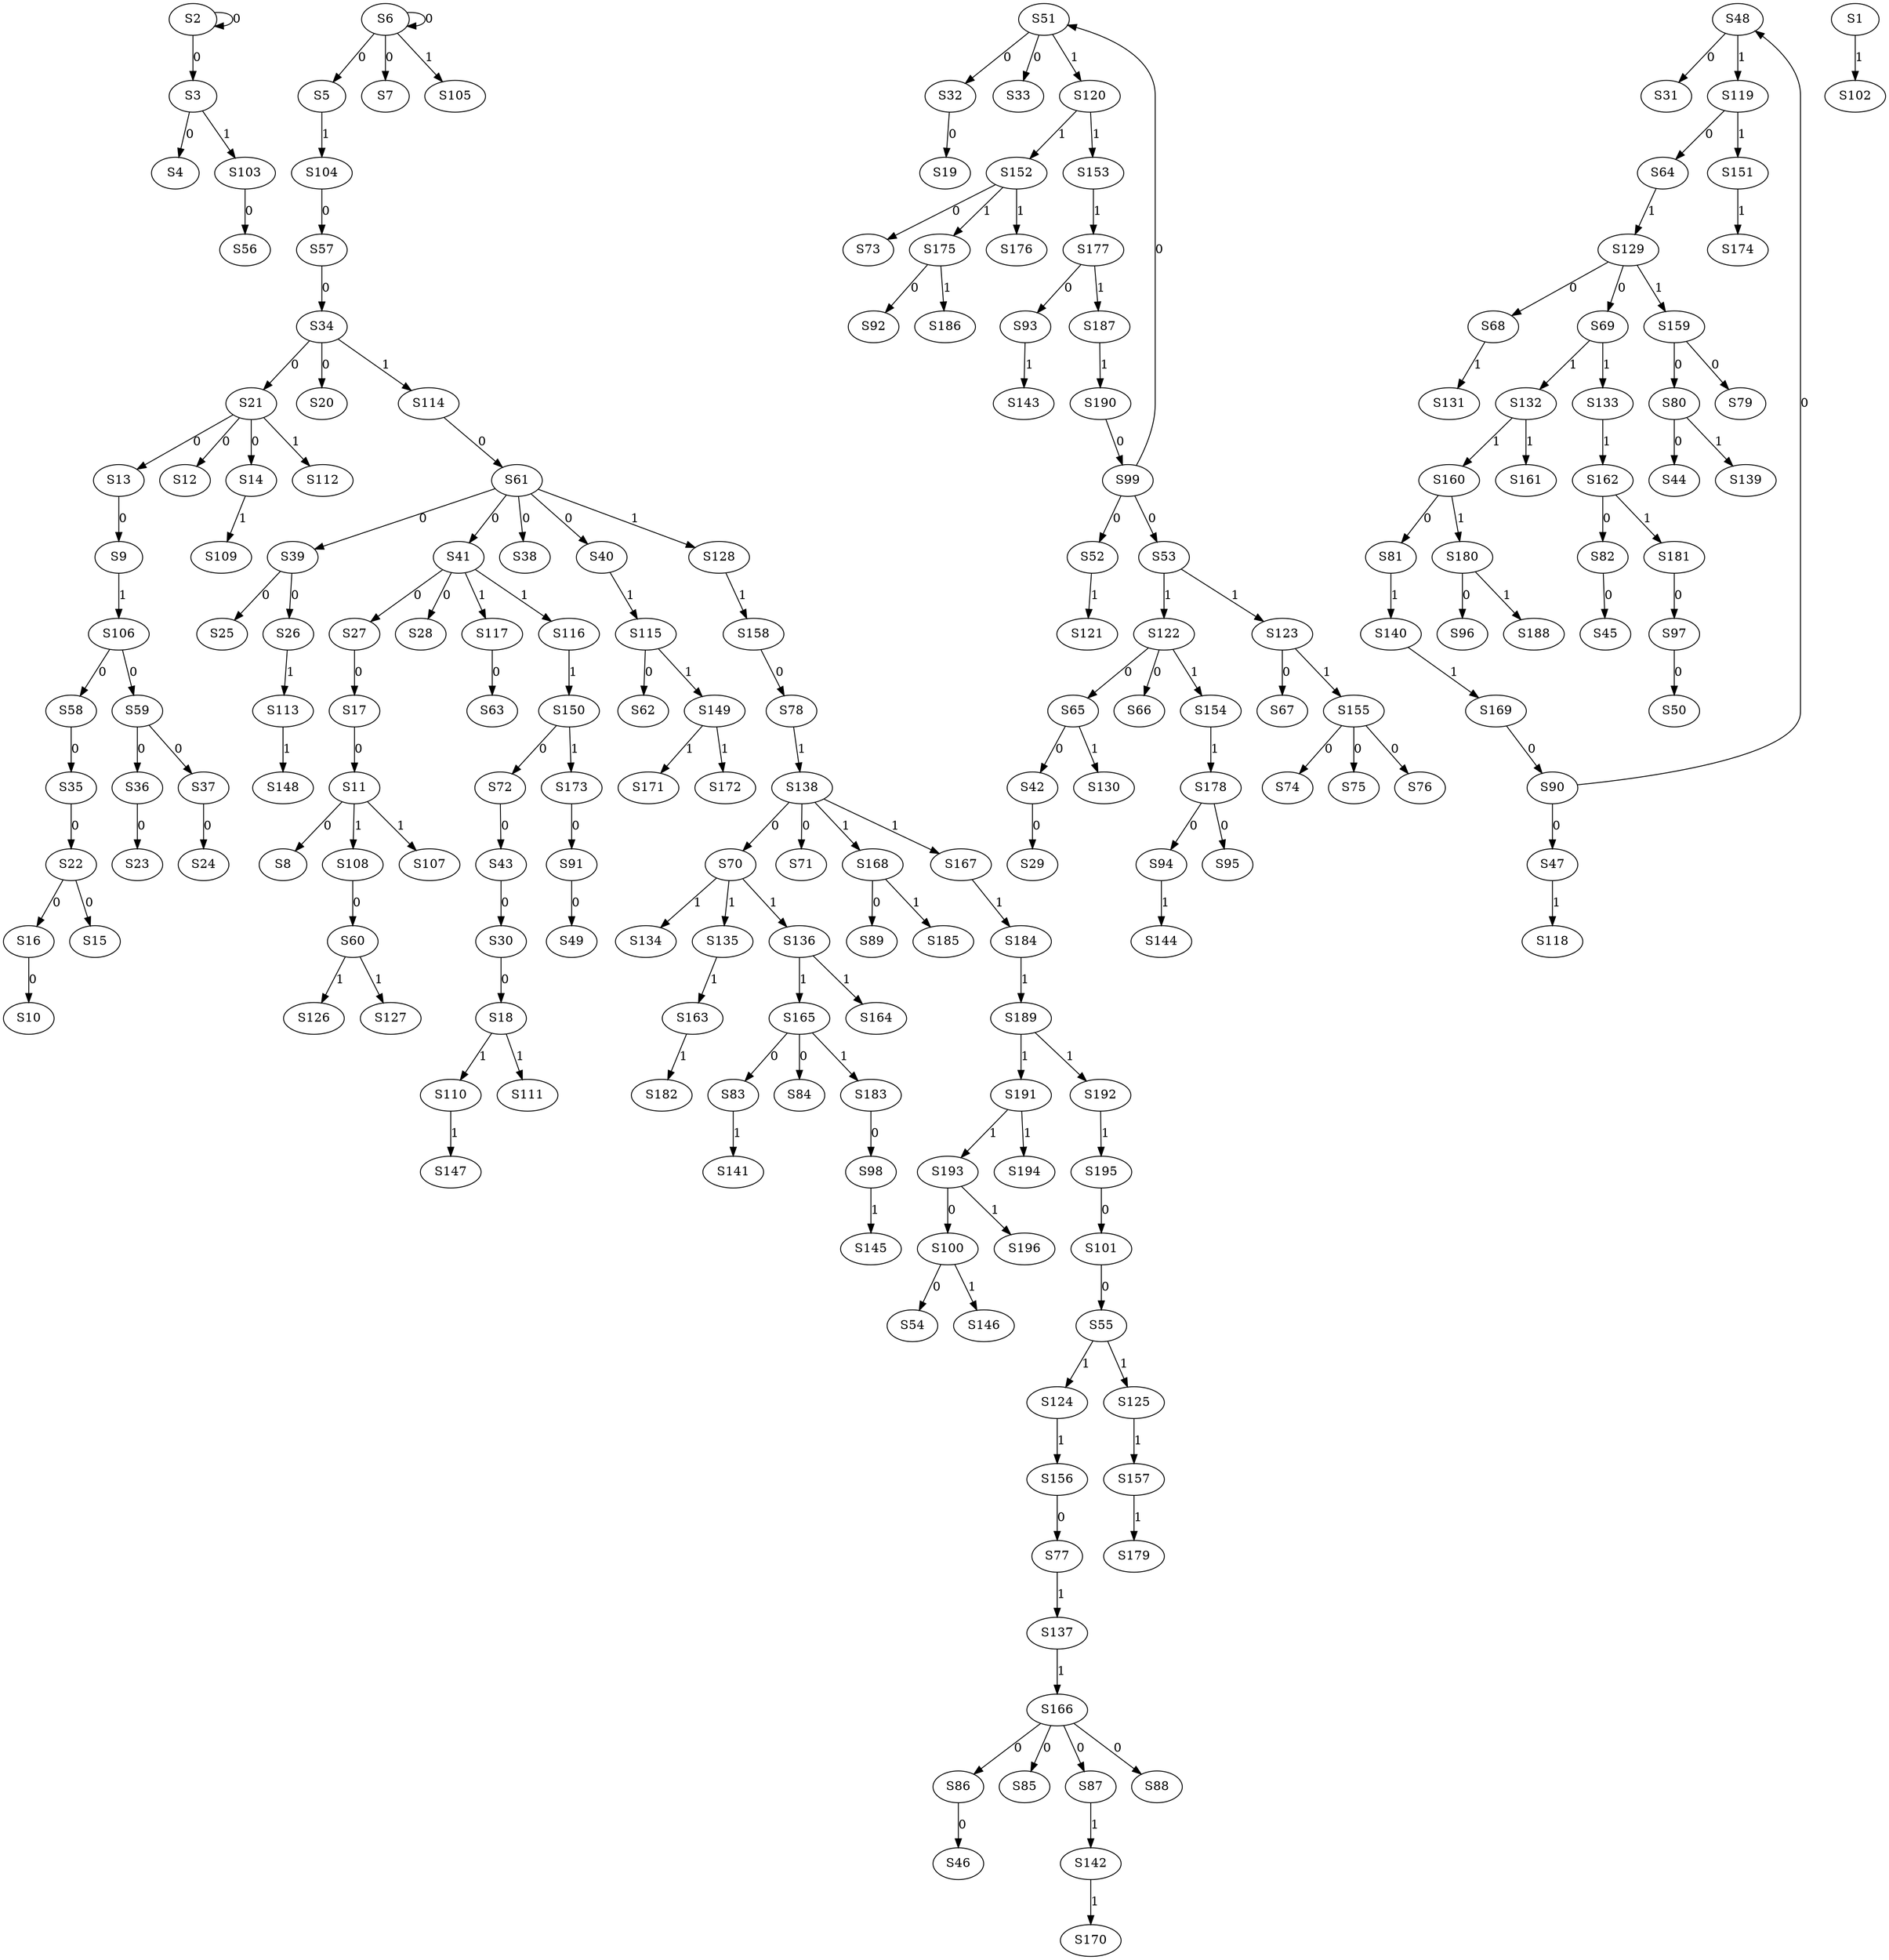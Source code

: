 strict digraph {
	S2 -> S2 [ label = 0 ];
	S2 -> S3 [ label = 0 ];
	S3 -> S4 [ label = 0 ];
	S6 -> S5 [ label = 0 ];
	S6 -> S6 [ label = 0 ];
	S6 -> S7 [ label = 0 ];
	S11 -> S8 [ label = 0 ];
	S13 -> S9 [ label = 0 ];
	S16 -> S10 [ label = 0 ];
	S17 -> S11 [ label = 0 ];
	S21 -> S12 [ label = 0 ];
	S21 -> S13 [ label = 0 ];
	S21 -> S14 [ label = 0 ];
	S22 -> S15 [ label = 0 ];
	S22 -> S16 [ label = 0 ];
	S27 -> S17 [ label = 0 ];
	S30 -> S18 [ label = 0 ];
	S32 -> S19 [ label = 0 ];
	S34 -> S20 [ label = 0 ];
	S34 -> S21 [ label = 0 ];
	S35 -> S22 [ label = 0 ];
	S36 -> S23 [ label = 0 ];
	S37 -> S24 [ label = 0 ];
	S39 -> S25 [ label = 0 ];
	S39 -> S26 [ label = 0 ];
	S41 -> S27 [ label = 0 ];
	S41 -> S28 [ label = 0 ];
	S42 -> S29 [ label = 0 ];
	S43 -> S30 [ label = 0 ];
	S48 -> S31 [ label = 0 ];
	S51 -> S32 [ label = 0 ];
	S51 -> S33 [ label = 0 ];
	S57 -> S34 [ label = 0 ];
	S58 -> S35 [ label = 0 ];
	S59 -> S36 [ label = 0 ];
	S59 -> S37 [ label = 0 ];
	S61 -> S38 [ label = 0 ];
	S61 -> S39 [ label = 0 ];
	S61 -> S40 [ label = 0 ];
	S61 -> S41 [ label = 0 ];
	S65 -> S42 [ label = 0 ];
	S72 -> S43 [ label = 0 ];
	S80 -> S44 [ label = 0 ];
	S82 -> S45 [ label = 0 ];
	S86 -> S46 [ label = 0 ];
	S90 -> S47 [ label = 0 ];
	S90 -> S48 [ label = 0 ];
	S91 -> S49 [ label = 0 ];
	S97 -> S50 [ label = 0 ];
	S99 -> S51 [ label = 0 ];
	S99 -> S52 [ label = 0 ];
	S99 -> S53 [ label = 0 ];
	S100 -> S54 [ label = 0 ];
	S101 -> S55 [ label = 0 ];
	S103 -> S56 [ label = 0 ];
	S104 -> S57 [ label = 0 ];
	S106 -> S58 [ label = 0 ];
	S106 -> S59 [ label = 0 ];
	S108 -> S60 [ label = 0 ];
	S114 -> S61 [ label = 0 ];
	S115 -> S62 [ label = 0 ];
	S117 -> S63 [ label = 0 ];
	S119 -> S64 [ label = 0 ];
	S122 -> S65 [ label = 0 ];
	S122 -> S66 [ label = 0 ];
	S123 -> S67 [ label = 0 ];
	S129 -> S68 [ label = 0 ];
	S129 -> S69 [ label = 0 ];
	S138 -> S70 [ label = 0 ];
	S138 -> S71 [ label = 0 ];
	S150 -> S72 [ label = 0 ];
	S152 -> S73 [ label = 0 ];
	S155 -> S74 [ label = 0 ];
	S155 -> S75 [ label = 0 ];
	S155 -> S76 [ label = 0 ];
	S156 -> S77 [ label = 0 ];
	S158 -> S78 [ label = 0 ];
	S159 -> S79 [ label = 0 ];
	S159 -> S80 [ label = 0 ];
	S160 -> S81 [ label = 0 ];
	S162 -> S82 [ label = 0 ];
	S165 -> S83 [ label = 0 ];
	S165 -> S84 [ label = 0 ];
	S166 -> S85 [ label = 0 ];
	S166 -> S86 [ label = 0 ];
	S166 -> S87 [ label = 0 ];
	S166 -> S88 [ label = 0 ];
	S168 -> S89 [ label = 0 ];
	S169 -> S90 [ label = 0 ];
	S173 -> S91 [ label = 0 ];
	S175 -> S92 [ label = 0 ];
	S177 -> S93 [ label = 0 ];
	S178 -> S94 [ label = 0 ];
	S178 -> S95 [ label = 0 ];
	S180 -> S96 [ label = 0 ];
	S181 -> S97 [ label = 0 ];
	S183 -> S98 [ label = 0 ];
	S190 -> S99 [ label = 0 ];
	S193 -> S100 [ label = 0 ];
	S195 -> S101 [ label = 0 ];
	S1 -> S102 [ label = 1 ];
	S3 -> S103 [ label = 1 ];
	S5 -> S104 [ label = 1 ];
	S6 -> S105 [ label = 1 ];
	S9 -> S106 [ label = 1 ];
	S11 -> S107 [ label = 1 ];
	S11 -> S108 [ label = 1 ];
	S14 -> S109 [ label = 1 ];
	S18 -> S110 [ label = 1 ];
	S18 -> S111 [ label = 1 ];
	S21 -> S112 [ label = 1 ];
	S26 -> S113 [ label = 1 ];
	S34 -> S114 [ label = 1 ];
	S40 -> S115 [ label = 1 ];
	S41 -> S116 [ label = 1 ];
	S41 -> S117 [ label = 1 ];
	S47 -> S118 [ label = 1 ];
	S48 -> S119 [ label = 1 ];
	S51 -> S120 [ label = 1 ];
	S52 -> S121 [ label = 1 ];
	S53 -> S122 [ label = 1 ];
	S53 -> S123 [ label = 1 ];
	S55 -> S124 [ label = 1 ];
	S55 -> S125 [ label = 1 ];
	S60 -> S126 [ label = 1 ];
	S60 -> S127 [ label = 1 ];
	S61 -> S128 [ label = 1 ];
	S64 -> S129 [ label = 1 ];
	S65 -> S130 [ label = 1 ];
	S68 -> S131 [ label = 1 ];
	S69 -> S132 [ label = 1 ];
	S69 -> S133 [ label = 1 ];
	S70 -> S134 [ label = 1 ];
	S70 -> S135 [ label = 1 ];
	S70 -> S136 [ label = 1 ];
	S77 -> S137 [ label = 1 ];
	S78 -> S138 [ label = 1 ];
	S80 -> S139 [ label = 1 ];
	S81 -> S140 [ label = 1 ];
	S83 -> S141 [ label = 1 ];
	S87 -> S142 [ label = 1 ];
	S93 -> S143 [ label = 1 ];
	S94 -> S144 [ label = 1 ];
	S98 -> S145 [ label = 1 ];
	S100 -> S146 [ label = 1 ];
	S110 -> S147 [ label = 1 ];
	S113 -> S148 [ label = 1 ];
	S115 -> S149 [ label = 1 ];
	S116 -> S150 [ label = 1 ];
	S119 -> S151 [ label = 1 ];
	S120 -> S152 [ label = 1 ];
	S120 -> S153 [ label = 1 ];
	S122 -> S154 [ label = 1 ];
	S123 -> S155 [ label = 1 ];
	S124 -> S156 [ label = 1 ];
	S125 -> S157 [ label = 1 ];
	S128 -> S158 [ label = 1 ];
	S129 -> S159 [ label = 1 ];
	S132 -> S160 [ label = 1 ];
	S132 -> S161 [ label = 1 ];
	S133 -> S162 [ label = 1 ];
	S135 -> S163 [ label = 1 ];
	S136 -> S164 [ label = 1 ];
	S136 -> S165 [ label = 1 ];
	S137 -> S166 [ label = 1 ];
	S138 -> S167 [ label = 1 ];
	S138 -> S168 [ label = 1 ];
	S140 -> S169 [ label = 1 ];
	S142 -> S170 [ label = 1 ];
	S149 -> S171 [ label = 1 ];
	S149 -> S172 [ label = 1 ];
	S150 -> S173 [ label = 1 ];
	S151 -> S174 [ label = 1 ];
	S152 -> S175 [ label = 1 ];
	S152 -> S176 [ label = 1 ];
	S153 -> S177 [ label = 1 ];
	S154 -> S178 [ label = 1 ];
	S157 -> S179 [ label = 1 ];
	S160 -> S180 [ label = 1 ];
	S162 -> S181 [ label = 1 ];
	S163 -> S182 [ label = 1 ];
	S165 -> S183 [ label = 1 ];
	S167 -> S184 [ label = 1 ];
	S168 -> S185 [ label = 1 ];
	S175 -> S186 [ label = 1 ];
	S177 -> S187 [ label = 1 ];
	S180 -> S188 [ label = 1 ];
	S184 -> S189 [ label = 1 ];
	S187 -> S190 [ label = 1 ];
	S189 -> S191 [ label = 1 ];
	S189 -> S192 [ label = 1 ];
	S191 -> S193 [ label = 1 ];
	S191 -> S194 [ label = 1 ];
	S192 -> S195 [ label = 1 ];
	S193 -> S196 [ label = 1 ];
}